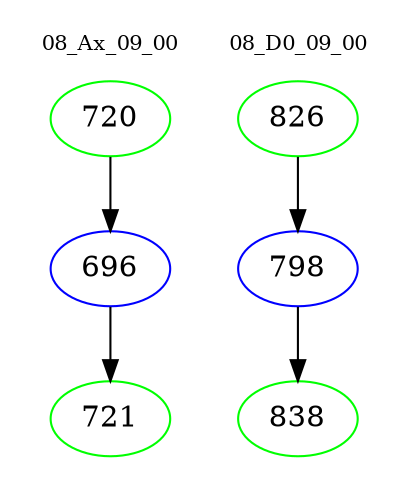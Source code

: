 digraph{
subgraph cluster_0 {
color = white
label = "08_Ax_09_00";
fontsize=10;
T0_720 [label="720", color="green"]
T0_720 -> T0_696 [color="black"]
T0_696 [label="696", color="blue"]
T0_696 -> T0_721 [color="black"]
T0_721 [label="721", color="green"]
}
subgraph cluster_1 {
color = white
label = "08_D0_09_00";
fontsize=10;
T1_826 [label="826", color="green"]
T1_826 -> T1_798 [color="black"]
T1_798 [label="798", color="blue"]
T1_798 -> T1_838 [color="black"]
T1_838 [label="838", color="green"]
}
}
